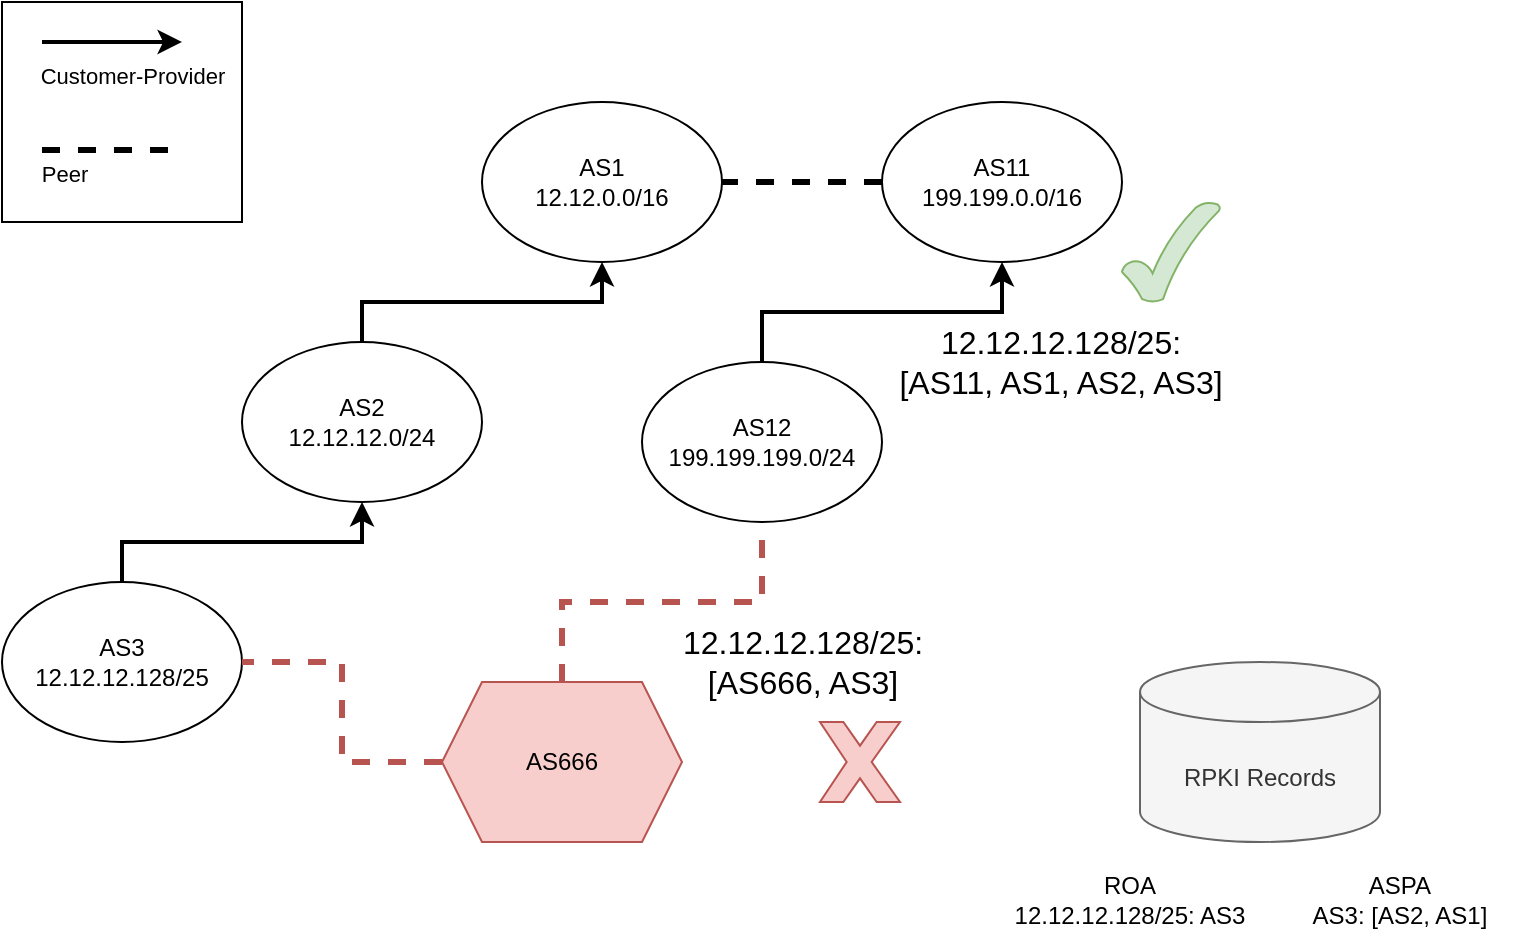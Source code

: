 <mxfile version="21.0.2" type="device"><diagram name="Page-1" id="qs64S9NSeSeEvV3c2Pf6"><mxGraphModel dx="1193" dy="803" grid="1" gridSize="10" guides="1" tooltips="1" connect="1" arrows="1" fold="1" page="1" pageScale="1" pageWidth="850" pageHeight="1100" math="0" shadow="0"><root><mxCell id="0"/><mxCell id="1" parent="0"/><mxCell id="aqi4b_aMgs8IP7DcysTr-6" style="edgeStyle=orthogonalEdgeStyle;rounded=0;orthogonalLoop=1;jettySize=auto;html=1;entryX=0.5;entryY=1;entryDx=0;entryDy=0;strokeWidth=2;" edge="1" parent="1" source="aqi4b_aMgs8IP7DcysTr-1" target="aqi4b_aMgs8IP7DcysTr-2"><mxGeometry relative="1" as="geometry"/></mxCell><mxCell id="aqi4b_aMgs8IP7DcysTr-1" value="&lt;div&gt;AS3&lt;/div&gt;12.12.12.128/25" style="ellipse;whiteSpace=wrap;html=1;" vertex="1" parent="1"><mxGeometry x="31" y="370" width="120" height="80" as="geometry"/></mxCell><mxCell id="aqi4b_aMgs8IP7DcysTr-7" style="edgeStyle=orthogonalEdgeStyle;rounded=0;orthogonalLoop=1;jettySize=auto;html=1;entryX=0.5;entryY=1;entryDx=0;entryDy=0;strokeWidth=2;" edge="1" parent="1" source="aqi4b_aMgs8IP7DcysTr-2" target="aqi4b_aMgs8IP7DcysTr-3"><mxGeometry relative="1" as="geometry"/></mxCell><mxCell id="aqi4b_aMgs8IP7DcysTr-2" value="&lt;div&gt;AS2&lt;/div&gt;12.12.12.0/24" style="ellipse;whiteSpace=wrap;html=1;" vertex="1" parent="1"><mxGeometry x="151" y="250" width="120" height="80" as="geometry"/></mxCell><mxCell id="aqi4b_aMgs8IP7DcysTr-3" value="&lt;div&gt;AS1&lt;/div&gt;12.12.0.0/16" style="ellipse;whiteSpace=wrap;html=1;" vertex="1" parent="1"><mxGeometry x="271" y="130" width="120" height="80" as="geometry"/></mxCell><mxCell id="aqi4b_aMgs8IP7DcysTr-9" style="edgeStyle=orthogonalEdgeStyle;rounded=0;orthogonalLoop=1;jettySize=auto;html=1;entryX=1;entryY=0.5;entryDx=0;entryDy=0;endArrow=none;endFill=0;strokeWidth=3;dashed=1;" edge="1" parent="1" source="aqi4b_aMgs8IP7DcysTr-4" target="aqi4b_aMgs8IP7DcysTr-3"><mxGeometry relative="1" as="geometry"/></mxCell><mxCell id="aqi4b_aMgs8IP7DcysTr-4" value="&lt;div&gt;AS11&lt;/div&gt;199.199.0.0/16" style="ellipse;whiteSpace=wrap;html=1;" vertex="1" parent="1"><mxGeometry x="471" y="130" width="120" height="80" as="geometry"/></mxCell><mxCell id="aqi4b_aMgs8IP7DcysTr-11" style="edgeStyle=orthogonalEdgeStyle;rounded=0;orthogonalLoop=1;jettySize=auto;html=1;entryX=1;entryY=0.5;entryDx=0;entryDy=0;fillColor=#f8cecc;strokeColor=#b85450;strokeWidth=3;endArrow=none;endFill=0;dashed=1;" edge="1" parent="1" source="aqi4b_aMgs8IP7DcysTr-5" target="aqi4b_aMgs8IP7DcysTr-1"><mxGeometry relative="1" as="geometry"/></mxCell><mxCell id="aqi4b_aMgs8IP7DcysTr-12" style="edgeStyle=orthogonalEdgeStyle;rounded=0;orthogonalLoop=1;jettySize=auto;html=1;entryX=0.5;entryY=1;entryDx=0;entryDy=0;endArrow=none;endFill=0;strokeWidth=3;fillColor=#f8cecc;strokeColor=#b85450;dashed=1;" edge="1" parent="1" source="aqi4b_aMgs8IP7DcysTr-5" target="aqi4b_aMgs8IP7DcysTr-8"><mxGeometry relative="1" as="geometry"/></mxCell><mxCell id="aqi4b_aMgs8IP7DcysTr-26" value="&lt;div&gt;12.12.12.128/25:&lt;/div&gt;&lt;div&gt;[AS666, AS3]&lt;/div&gt;" style="edgeLabel;html=1;align=center;verticalAlign=middle;resizable=0;points=[];fontSize=16;" vertex="1" connectable="0" parent="aqi4b_aMgs8IP7DcysTr-12"><mxGeometry x="0.2" y="-1" relative="1" as="geometry"><mxPoint x="52" y="29" as="offset"/></mxGeometry></mxCell><mxCell id="aqi4b_aMgs8IP7DcysTr-5" value="AS666" style="shape=hexagon;perimeter=hexagonPerimeter2;whiteSpace=wrap;html=1;fixedSize=1;fillColor=#f8cecc;strokeColor=#b85450;" vertex="1" parent="1"><mxGeometry x="251" y="420" width="120" height="80" as="geometry"/></mxCell><mxCell id="aqi4b_aMgs8IP7DcysTr-10" style="edgeStyle=orthogonalEdgeStyle;rounded=0;orthogonalLoop=1;jettySize=auto;html=1;entryX=0.5;entryY=1;entryDx=0;entryDy=0;exitX=0.5;exitY=0;exitDx=0;exitDy=0;strokeWidth=2;" edge="1" parent="1" source="aqi4b_aMgs8IP7DcysTr-8" target="aqi4b_aMgs8IP7DcysTr-4"><mxGeometry relative="1" as="geometry"/></mxCell><mxCell id="aqi4b_aMgs8IP7DcysTr-25" value="&lt;div&gt;12.12.12.128/25:&lt;/div&gt;&lt;div&gt;[AS11, AS1, AS2, AS3]&lt;/div&gt;" style="edgeLabel;html=1;align=center;verticalAlign=middle;resizable=0;points=[];fontSize=16;" vertex="1" connectable="0" parent="aqi4b_aMgs8IP7DcysTr-10"><mxGeometry x="-0.179" y="-3" relative="1" as="geometry"><mxPoint x="104" y="22" as="offset"/></mxGeometry></mxCell><mxCell id="aqi4b_aMgs8IP7DcysTr-8" value="&lt;div&gt;AS12&lt;/div&gt;199.199.199.0/24" style="ellipse;whiteSpace=wrap;html=1;" vertex="1" parent="1"><mxGeometry x="351" y="260" width="120" height="80" as="geometry"/></mxCell><mxCell id="aqi4b_aMgs8IP7DcysTr-21" value="" style="group" vertex="1" connectable="0" parent="1"><mxGeometry x="31" y="80" width="120" height="110" as="geometry"/></mxCell><mxCell id="aqi4b_aMgs8IP7DcysTr-20" value="" style="rounded=0;whiteSpace=wrap;html=1;" vertex="1" parent="aqi4b_aMgs8IP7DcysTr-21"><mxGeometry width="120" height="110" as="geometry"/></mxCell><mxCell id="aqi4b_aMgs8IP7DcysTr-16" value="" style="endArrow=classic;html=1;rounded=0;strokeWidth=2;" edge="1" parent="aqi4b_aMgs8IP7DcysTr-21"><mxGeometry width="50" height="50" relative="1" as="geometry"><mxPoint x="20" y="20" as="sourcePoint"/><mxPoint x="90" y="20" as="targetPoint"/></mxGeometry></mxCell><mxCell id="aqi4b_aMgs8IP7DcysTr-17" value="Customer-Provider" style="edgeLabel;html=1;align=center;verticalAlign=middle;resizable=0;points=[];" vertex="1" connectable="0" parent="aqi4b_aMgs8IP7DcysTr-16"><mxGeometry x="-0.343" y="-3" relative="1" as="geometry"><mxPoint x="22" y="14" as="offset"/></mxGeometry></mxCell><mxCell id="aqi4b_aMgs8IP7DcysTr-18" value="" style="endArrow=none;html=1;rounded=0;strokeWidth=3;endFill=0;dashed=1;" edge="1" parent="aqi4b_aMgs8IP7DcysTr-21"><mxGeometry width="50" height="50" relative="1" as="geometry"><mxPoint x="20" y="74" as="sourcePoint"/><mxPoint x="90" y="74" as="targetPoint"/></mxGeometry></mxCell><mxCell id="aqi4b_aMgs8IP7DcysTr-19" value="Peer" style="edgeLabel;html=1;align=center;verticalAlign=middle;resizable=0;points=[];" vertex="1" connectable="0" parent="aqi4b_aMgs8IP7DcysTr-18"><mxGeometry x="-0.343" y="-3" relative="1" as="geometry"><mxPoint x="-12" y="9" as="offset"/></mxGeometry></mxCell><mxCell id="aqi4b_aMgs8IP7DcysTr-28" value="" style="verticalLabelPosition=bottom;verticalAlign=top;html=1;shape=mxgraph.basic.tick;fillColor=#d5e8d4;strokeColor=#82b366;" vertex="1" parent="1"><mxGeometry x="591" y="180" width="49" height="50" as="geometry"/></mxCell><mxCell id="aqi4b_aMgs8IP7DcysTr-30" value="" style="verticalLabelPosition=bottom;verticalAlign=top;html=1;shape=mxgraph.basic.x;fillColor=#f8cecc;strokeColor=#b85450;" vertex="1" parent="1"><mxGeometry x="440" y="440" width="40" height="40" as="geometry"/></mxCell><mxCell id="aqi4b_aMgs8IP7DcysTr-31" value="RPKI Records" style="shape=cylinder3;whiteSpace=wrap;html=1;boundedLbl=1;backgroundOutline=1;size=15;fillColor=#f5f5f5;fontColor=#333333;strokeColor=#666666;" vertex="1" parent="1"><mxGeometry x="600" y="410" width="120" height="90" as="geometry"/></mxCell><mxCell id="aqi4b_aMgs8IP7DcysTr-32" value="&lt;div&gt;ROA&lt;br&gt;&lt;/div&gt;&lt;div&gt;12.12.12.128/25: AS3&lt;/div&gt;" style="text;html=1;strokeColor=none;fillColor=none;align=center;verticalAlign=middle;whiteSpace=wrap;rounded=0;" vertex="1" parent="1"><mxGeometry x="520" y="509" width="150" height="40" as="geometry"/></mxCell><mxCell id="aqi4b_aMgs8IP7DcysTr-33" value="&lt;div&gt;ASPA&lt;/div&gt;&lt;div&gt;&lt;div&gt;AS3: [AS2, AS1]&lt;br&gt;&lt;/div&gt;&lt;/div&gt;" style="text;html=1;strokeColor=none;fillColor=none;align=center;verticalAlign=middle;whiteSpace=wrap;rounded=0;" vertex="1" parent="1"><mxGeometry x="670" y="514" width="120" height="30" as="geometry"/></mxCell></root></mxGraphModel></diagram></mxfile>